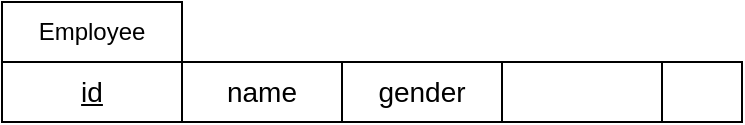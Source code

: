 <mxfile version="21.3.7" type="github">
  <diagram name="Sayfa -1" id="fadJvbO6i5rrJAiDDdf0">
    <mxGraphModel dx="1050" dy="603" grid="1" gridSize="10" guides="1" tooltips="1" connect="1" arrows="1" fold="1" page="1" pageScale="1" pageWidth="827" pageHeight="1169" math="0" shadow="0">
      <root>
        <mxCell id="0" />
        <mxCell id="1" parent="0" />
        <mxCell id="wZY-4RXHvLLoEsFIso4h-1" value="Employee" style="rounded=0;whiteSpace=wrap;html=1;" vertex="1" parent="1">
          <mxGeometry x="110" y="70" width="90" height="30" as="geometry" />
        </mxCell>
        <mxCell id="wZY-4RXHvLLoEsFIso4h-4" value="" style="rounded=0;whiteSpace=wrap;html=1;" vertex="1" parent="1">
          <mxGeometry x="110" y="100" width="370" height="30" as="geometry" />
        </mxCell>
        <mxCell id="wZY-4RXHvLLoEsFIso4h-5" value="&lt;font size=&quot;1&quot; style=&quot;&quot;&gt;&lt;u style=&quot;font-size: 14px;&quot;&gt;id&lt;/u&gt;&lt;/font&gt;" style="rounded=0;whiteSpace=wrap;html=1;" vertex="1" parent="1">
          <mxGeometry x="110" y="100" width="90" height="30" as="geometry" />
        </mxCell>
        <mxCell id="wZY-4RXHvLLoEsFIso4h-7" value="&lt;font style=&quot;font-size: 14px;&quot;&gt;name&lt;/font&gt;" style="rounded=0;whiteSpace=wrap;html=1;" vertex="1" parent="1">
          <mxGeometry x="200" y="100" width="80" height="30" as="geometry" />
        </mxCell>
        <mxCell id="wZY-4RXHvLLoEsFIso4h-8" value="&lt;font style=&quot;font-size: 14px;&quot;&gt;gender&lt;/font&gt;" style="rounded=0;whiteSpace=wrap;html=1;" vertex="1" parent="1">
          <mxGeometry x="280" y="100" width="80" height="30" as="geometry" />
        </mxCell>
        <mxCell id="wZY-4RXHvLLoEsFIso4h-9" value="" style="rounded=0;whiteSpace=wrap;html=1;" vertex="1" parent="1">
          <mxGeometry x="360" y="100" width="80" height="30" as="geometry" />
        </mxCell>
      </root>
    </mxGraphModel>
  </diagram>
</mxfile>
